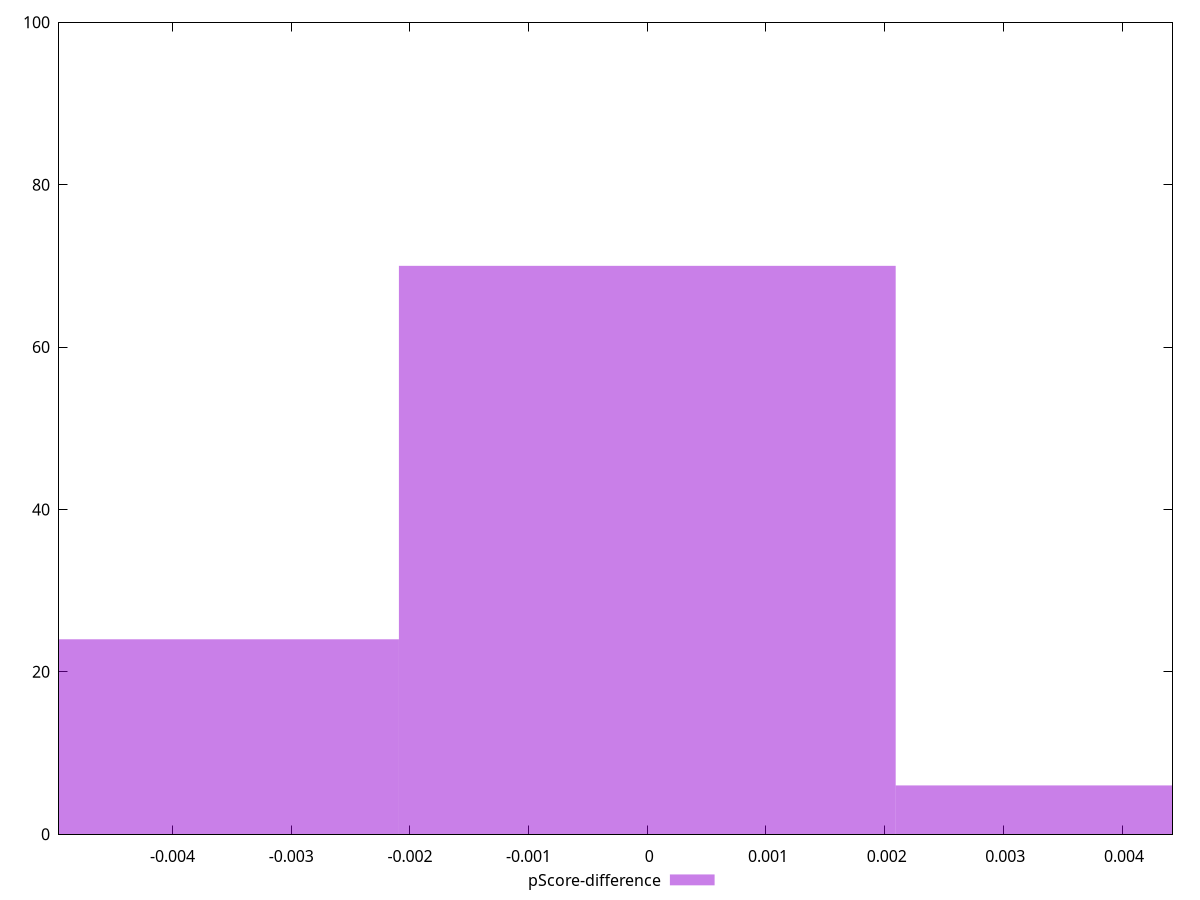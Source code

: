 reset

$pScoreDifference <<EOF
0 70
-0.00418551834539596 24
0.00418551834539596 6
EOF

set key outside below
set boxwidth 0.00418551834539596
set xrange [-0.0049566702691226094:0.004425062122931256]
set yrange [0:100]
set trange [0:100]
set style fill transparent solid 0.5 noborder
set terminal svg size 640, 490 enhanced background rgb 'white'
set output "report_00017_2021-02-10T15-08-03.406Z/first-contentful-paint/samples/pages+cached+noadtech+nomedia/pScore-difference/histogram.svg"

plot $pScoreDifference title "pScore-difference" with boxes

reset
